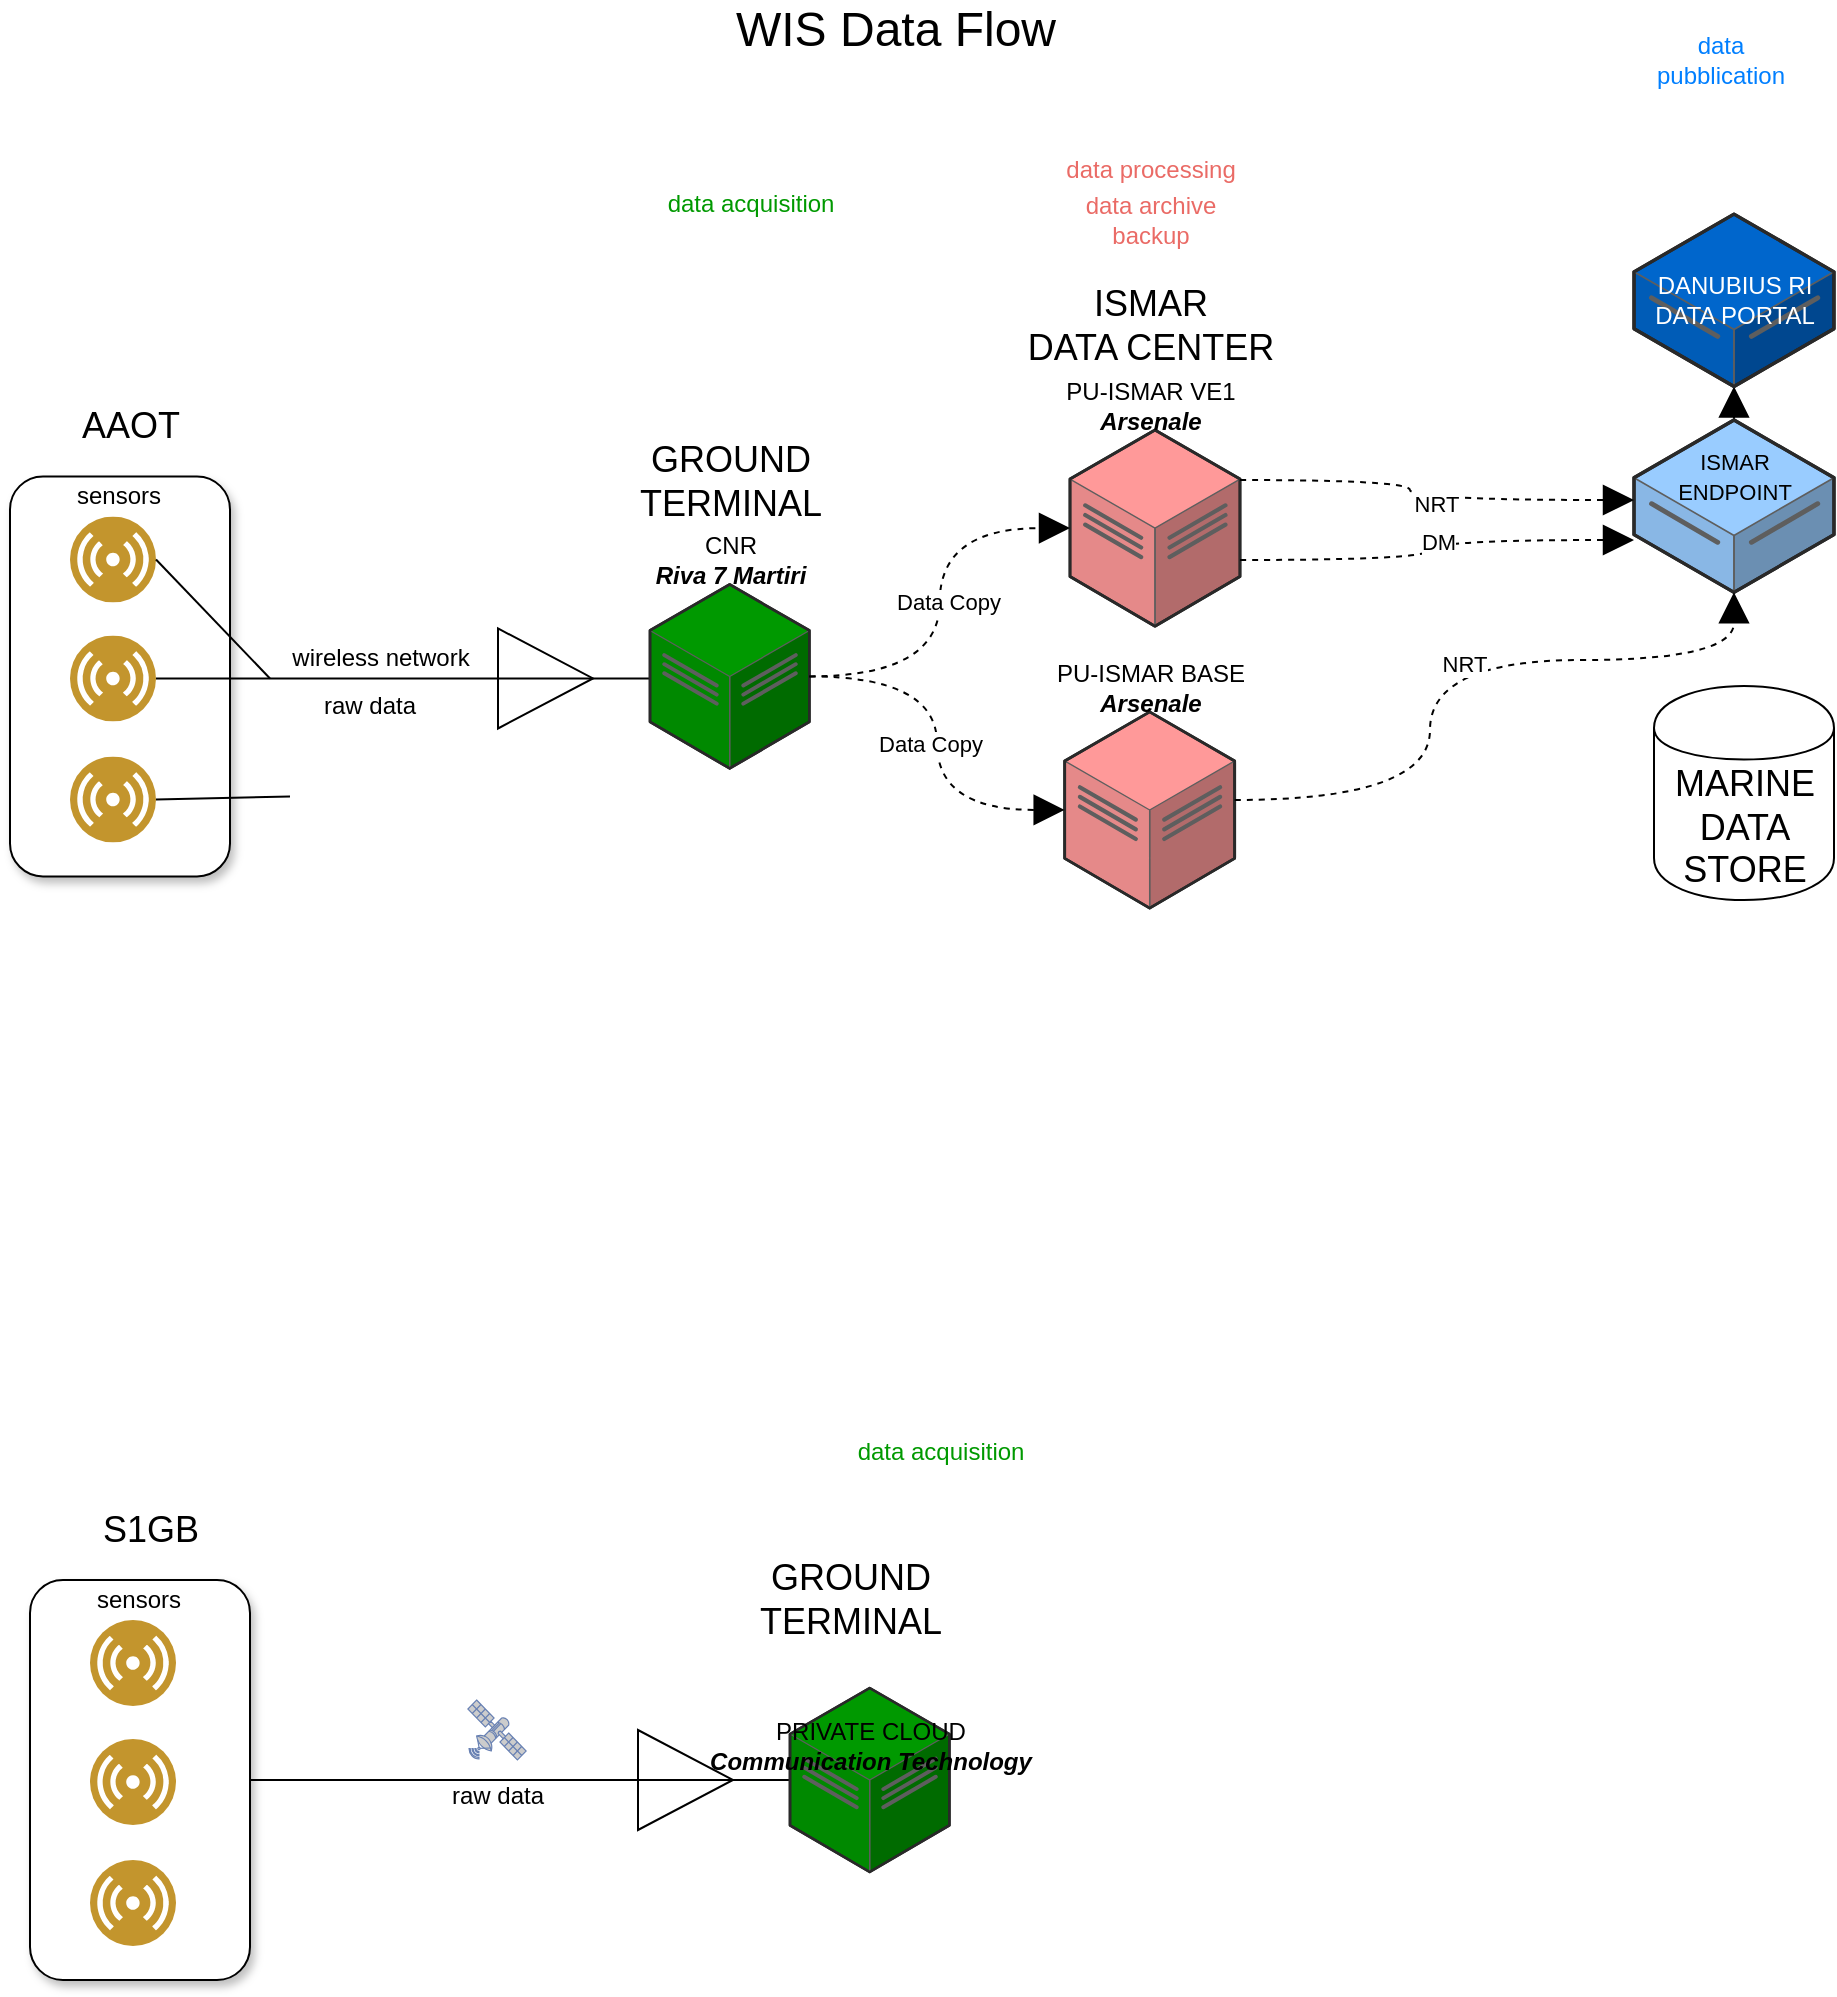 <mxfile version="24.2.5" type="github" pages="2">
  <diagram name="Page-1" id="Qp61fSCBs-3hiERJ9KBp">
    <mxGraphModel dx="1821" dy="902" grid="1" gridSize="10" guides="1" tooltips="1" connect="1" arrows="1" fold="1" page="1" pageScale="1" pageWidth="850" pageHeight="1100" math="0" shadow="0">
      <root>
        <mxCell id="0" />
        <mxCell id="1" parent="0" />
        <mxCell id="4pqSHZiRRKbDVlVAF1v4-14" value="" style="rounded=1;whiteSpace=wrap;html=1;fillColor=default;shadow=1;" parent="1" vertex="1">
          <mxGeometry x="-170" y="248.24" width="110" height="200" as="geometry" />
        </mxCell>
        <mxCell id="4pqSHZiRRKbDVlVAF1v4-1" value="&lt;font style=&quot;font-size: 24px;&quot;&gt;WIS Data Flow&lt;/font&gt;" style="text;strokeColor=none;align=center;fillColor=none;html=1;verticalAlign=middle;whiteSpace=wrap;rounded=0;" parent="1" vertex="1">
          <mxGeometry x="177.84" y="10" width="190" height="30" as="geometry" />
        </mxCell>
        <mxCell id="4pqSHZiRRKbDVlVAF1v4-2" value="" style="image;aspect=fixed;perimeter=ellipsePerimeter;html=1;align=center;shadow=0;dashed=0;fontColor=#4277BB;labelBackgroundColor=default;fontSize=12;spacingTop=3;image=img/lib/ibm/users/sensor.svg;fillColor=#426EFF;strokeColor=#3333FF;" parent="1" vertex="1">
          <mxGeometry x="-140" y="268.24" width="43" height="43" as="geometry" />
        </mxCell>
        <mxCell id="4pqSHZiRRKbDVlVAF1v4-5" value="" style="pointerEvents=1;verticalLabelPosition=bottom;shadow=0;dashed=0;align=center;html=1;verticalAlign=top;shape=mxgraph.electrical.miscellaneous.cable_termination" parent="1" vertex="1">
          <mxGeometry x="-40" y="324.24" width="190" height="50" as="geometry" />
        </mxCell>
        <mxCell id="4pqSHZiRRKbDVlVAF1v4-6" value="sensors" style="text;html=1;align=center;verticalAlign=middle;resizable=0;points=[];autosize=1;strokeColor=none;fillColor=none;" parent="1" vertex="1">
          <mxGeometry x="-151.5" y="243.24" width="70" height="30" as="geometry" />
        </mxCell>
        <mxCell id="4pqSHZiRRKbDVlVAF1v4-7" value="wireless network" style="text;html=1;align=center;verticalAlign=middle;resizable=0;points=[];autosize=1;strokeColor=none;fillColor=none;" parent="1" vertex="1">
          <mxGeometry x="-40" y="324.24" width="110" height="30" as="geometry" />
        </mxCell>
        <mxCell id="4pqSHZiRRKbDVlVAF1v4-8" value="" style="verticalLabelPosition=bottom;html=1;verticalAlign=top;strokeWidth=1;align=center;outlineConnect=0;dashed=0;outlineConnect=0;shape=mxgraph.aws3d.dataCenter;strokeColor=#5E5E5E;aspect=fixed;fillColor=#009900;" parent="1" vertex="1">
          <mxGeometry x="150" y="302.24" width="79.69" height="92" as="geometry" />
        </mxCell>
        <mxCell id="4pqSHZiRRKbDVlVAF1v4-11" value="" style="image;aspect=fixed;perimeter=ellipsePerimeter;html=1;align=center;shadow=0;dashed=0;fontColor=#4277BB;labelBackgroundColor=default;fontSize=12;spacingTop=3;image=img/lib/ibm/users/sensor.svg;fillColor=#A680B8;" parent="1" vertex="1">
          <mxGeometry x="-140" y="327.74" width="43" height="43" as="geometry" />
        </mxCell>
        <mxCell id="4pqSHZiRRKbDVlVAF1v4-12" value="" style="image;aspect=fixed;perimeter=ellipsePerimeter;html=1;align=center;shadow=0;dashed=0;fontColor=#4277BB;labelBackgroundColor=default;fontSize=12;spacingTop=3;image=img/lib/ibm/users/sensor.svg;fillColor=#A680B8;" parent="1" vertex="1">
          <mxGeometry x="-140" y="388.24" width="43" height="43" as="geometry" />
        </mxCell>
        <mxCell id="4pqSHZiRRKbDVlVAF1v4-15" value="&lt;div&gt;&lt;font style=&quot;font-size: 18px;&quot;&gt;&lt;span style=&quot;background-color: initial;&quot;&gt;AAOT&lt;/span&gt;&lt;/font&gt;&lt;/div&gt;" style="text;html=1;align=center;verticalAlign=middle;resizable=0;points=[];autosize=1;strokeColor=none;fillColor=none;fontStyle=0" parent="1" vertex="1">
          <mxGeometry x="-145" y="203.24" width="70" height="40" as="geometry" />
        </mxCell>
        <mxCell id="4pqSHZiRRKbDVlVAF1v4-16" value="&lt;font style=&quot;font-size: 18px;&quot;&gt;&lt;font style=&quot;&quot;&gt;GROUND&lt;/font&gt;&lt;/font&gt;&lt;div&gt;&lt;font style=&quot;font-size: 18px;&quot;&gt;&lt;span style=&quot;background-color: initial;&quot;&gt;TERMINAL&lt;/span&gt;&lt;/font&gt;&lt;/div&gt;" style="text;html=1;align=center;verticalAlign=middle;resizable=0;points=[];autosize=1;strokeColor=none;fillColor=none;" parent="1" vertex="1">
          <mxGeometry x="134.84" y="221.24" width="110" height="60" as="geometry" />
        </mxCell>
        <mxCell id="4pqSHZiRRKbDVlVAF1v4-17" value="" style="endArrow=none;html=1;rounded=0;exitX=1;exitY=0.5;exitDx=0;exitDy=0;entryX=0;entryY=0.5;entryDx=0;entryDy=0;entryPerimeter=0;" parent="1" source="4pqSHZiRRKbDVlVAF1v4-11" target="4pqSHZiRRKbDVlVAF1v4-5" edge="1">
          <mxGeometry width="50" height="50" relative="1" as="geometry">
            <mxPoint x="180" y="458.24" as="sourcePoint" />
            <mxPoint x="230" y="408.24" as="targetPoint" />
          </mxGeometry>
        </mxCell>
        <mxCell id="4pqSHZiRRKbDVlVAF1v4-18" value="" style="endArrow=none;html=1;rounded=0;exitX=1;exitY=0.5;exitDx=0;exitDy=0;entryX=0;entryY=0.5;entryDx=0;entryDy=0;entryPerimeter=0;" parent="1" source="4pqSHZiRRKbDVlVAF1v4-2" target="4pqSHZiRRKbDVlVAF1v4-5" edge="1">
          <mxGeometry width="50" height="50" relative="1" as="geometry">
            <mxPoint x="180" y="458.24" as="sourcePoint" />
            <mxPoint x="230" y="408.24" as="targetPoint" />
          </mxGeometry>
        </mxCell>
        <mxCell id="4pqSHZiRRKbDVlVAF1v4-19" value="" style="endArrow=none;html=1;rounded=0;exitX=1;exitY=0.5;exitDx=0;exitDy=0;" parent="1" source="4pqSHZiRRKbDVlVAF1v4-12" edge="1">
          <mxGeometry width="50" height="50" relative="1" as="geometry">
            <mxPoint x="180" y="458.24" as="sourcePoint" />
            <mxPoint x="-30" y="408.24" as="targetPoint" />
          </mxGeometry>
        </mxCell>
        <mxCell id="4pqSHZiRRKbDVlVAF1v4-21" value="CNR&lt;div&gt;&lt;b&gt;&lt;i&gt;Riva 7 Martiri&lt;br&gt;&lt;/i&gt;&lt;/b&gt;&lt;/div&gt;" style="text;html=1;align=center;verticalAlign=middle;resizable=0;points=[];autosize=1;strokeColor=none;fillColor=none;" parent="1" vertex="1">
          <mxGeometry x="139.84" y="269.74" width="100" height="40" as="geometry" />
        </mxCell>
        <mxCell id="4pqSHZiRRKbDVlVAF1v4-23" value="" style="verticalLabelPosition=bottom;html=1;verticalAlign=top;strokeWidth=1;align=center;outlineConnect=0;dashed=0;outlineConnect=0;shape=mxgraph.aws3d.dataCenter;strokeColor=#5E5E5E;aspect=fixed;fillColor=#FF9999;" parent="1" vertex="1">
          <mxGeometry x="360" y="225" width="85" height="98.11" as="geometry" />
        </mxCell>
        <mxCell id="4pqSHZiRRKbDVlVAF1v4-25" value="&lt;font style=&quot;font-size: 18px;&quot;&gt;&lt;font style=&quot;&quot;&gt;ISMAR&lt;/font&gt;&lt;/font&gt;&lt;div&gt;&lt;font style=&quot;font-size: 18px;&quot;&gt;&lt;span style=&quot;background-color: initial;&quot;&gt;DATA CENTER&lt;/span&gt;&lt;/font&gt;&lt;/div&gt;" style="text;html=1;align=center;verticalAlign=middle;resizable=0;points=[];autosize=1;strokeColor=none;fillColor=none;" parent="1" vertex="1">
          <mxGeometry x="324.84" y="143" width="150" height="60" as="geometry" />
        </mxCell>
        <mxCell id="4pqSHZiRRKbDVlVAF1v4-26" value="PU-ISMAR VE1&lt;br&gt;&lt;i&gt;&lt;b&gt;Arsenale&lt;/b&gt;&lt;/i&gt;" style="text;html=1;align=center;verticalAlign=middle;resizable=0;points=[];autosize=1;strokeColor=none;fillColor=none;" parent="1" vertex="1">
          <mxGeometry x="344.69" y="193" width="110" height="40" as="geometry" />
        </mxCell>
        <mxCell id="4pqSHZiRRKbDVlVAF1v4-28" value="&lt;font color=&quot;#009900&quot;&gt;data acquisition&lt;/font&gt;" style="text;html=1;align=center;verticalAlign=middle;resizable=0;points=[];autosize=1;strokeColor=none;fillColor=none;" parent="1" vertex="1">
          <mxGeometry x="144.84" y="97" width="110" height="30" as="geometry" />
        </mxCell>
        <mxCell id="4pqSHZiRRKbDVlVAF1v4-29" value="&lt;font color=&quot;#ea6b66&quot;&gt;data archive&lt;/font&gt;&lt;div&gt;&lt;span style=&quot;background-color: initial;&quot;&gt;&lt;font color=&quot;#ea6b66&quot;&gt;backup&lt;/font&gt;&lt;/span&gt;&lt;/div&gt;" style="text;html=1;align=center;verticalAlign=middle;resizable=0;points=[];autosize=1;strokeColor=none;fillColor=none;" parent="1" vertex="1">
          <mxGeometry x="354.84" y="100" width="90" height="40" as="geometry" />
        </mxCell>
        <mxCell id="iepFcFqsdsdjfFtBh1ew-10" value="" style="edgeStyle=orthogonalEdgeStyle;rounded=0;orthogonalLoop=1;jettySize=auto;html=1;dashed=1;strokeColor=default;align=center;verticalAlign=middle;fontFamily=Helvetica;fontSize=11;fontColor=default;labelBackgroundColor=default;endArrow=block;endFill=1;endSize=13;curved=1;" edge="1" parent="1" source="4pqSHZiRRKbDVlVAF1v4-31" target="q1Bn3hBCqwoTgKpazUaa-10">
          <mxGeometry relative="1" as="geometry" />
        </mxCell>
        <mxCell id="4pqSHZiRRKbDVlVAF1v4-31" value="" style="verticalLabelPosition=bottom;html=1;verticalAlign=top;strokeWidth=1;align=center;outlineConnect=0;dashed=0;outlineConnect=0;shape=mxgraph.aws3d.dataServer;strokeColor=#5E5E5E;aspect=fixed;fillColor=#99CCFF;noLabel=0;" parent="1" vertex="1">
          <mxGeometry x="642" y="220" width="100" height="86.18" as="geometry" />
        </mxCell>
        <mxCell id="4pqSHZiRRKbDVlVAF1v4-33" value="&lt;font style=&quot;font-size: 11px;&quot;&gt;ISMAR &lt;br&gt;ENDPOINT&lt;br&gt;&lt;/font&gt;" style="text;html=1;align=center;verticalAlign=middle;resizable=0;points=[];autosize=1;strokeColor=none;fillColor=none;" parent="1" vertex="1">
          <mxGeometry x="652" y="228" width="80" height="40" as="geometry" />
        </mxCell>
        <mxCell id="4pqSHZiRRKbDVlVAF1v4-57" value="&lt;font color=&quot;#007fff&quot;&gt;data&lt;/font&gt;&lt;div&gt;&lt;font color=&quot;#007fff&quot;&gt;pubblication&lt;/font&gt;&lt;/div&gt;" style="text;html=1;align=center;verticalAlign=middle;resizable=0;points=[];autosize=1;strokeColor=none;fillColor=none;" parent="1" vertex="1">
          <mxGeometry x="640" y="20" width="90" height="40" as="geometry" />
        </mxCell>
        <mxCell id="aEOgfYXyTeWv-xhQnnrg-3" value="&lt;font color=&quot;#ea6b66&quot;&gt;data processing&lt;/font&gt;" style="text;html=1;align=center;verticalAlign=middle;resizable=0;points=[];autosize=1;strokeColor=none;fillColor=none;" parent="1" vertex="1">
          <mxGeometry x="344.84" y="80" width="110" height="30" as="geometry" />
        </mxCell>
        <mxCell id="-9Asaq1sK7SZ5LfzFf3--5" value="raw data" style="text;html=1;align=center;verticalAlign=middle;whiteSpace=wrap;rounded=0;" parent="1" vertex="1">
          <mxGeometry x="-20" y="348.24" width="60" height="30" as="geometry" />
        </mxCell>
        <mxCell id="q1Bn3hBCqwoTgKpazUaa-1" value="" style="edgeStyle=orthogonalEdgeStyle;rounded=0;orthogonalLoop=1;jettySize=auto;html=1;entryX=0;entryY=0.5;entryDx=0;entryDy=0;entryPerimeter=0;endArrow=none;endFill=0;" edge="1" parent="1" source="a_T5Woryt3mhJ2GAgc-b-1" target="a_T5Woryt3mhJ2GAgc-b-8">
          <mxGeometry relative="1" as="geometry" />
        </mxCell>
        <mxCell id="a_T5Woryt3mhJ2GAgc-b-1" value="" style="rounded=1;whiteSpace=wrap;html=1;fillColor=default;shadow=1;" vertex="1" parent="1">
          <mxGeometry x="-160" y="800" width="110" height="200" as="geometry" />
        </mxCell>
        <mxCell id="a_T5Woryt3mhJ2GAgc-b-2" value="" style="image;aspect=fixed;perimeter=ellipsePerimeter;html=1;align=center;shadow=0;dashed=0;fontColor=#4277BB;labelBackgroundColor=default;fontSize=12;spacingTop=3;image=img/lib/ibm/users/sensor.svg;fillColor=#426EFF;strokeColor=#3333FF;" vertex="1" parent="1">
          <mxGeometry x="-130" y="820" width="43" height="43" as="geometry" />
        </mxCell>
        <mxCell id="a_T5Woryt3mhJ2GAgc-b-3" value="sensors" style="text;html=1;align=center;verticalAlign=middle;resizable=0;points=[];autosize=1;strokeColor=none;fillColor=none;" vertex="1" parent="1">
          <mxGeometry x="-141.5" y="795" width="70" height="30" as="geometry" />
        </mxCell>
        <mxCell id="a_T5Woryt3mhJ2GAgc-b-4" value="" style="image;aspect=fixed;perimeter=ellipsePerimeter;html=1;align=center;shadow=0;dashed=0;fontColor=#4277BB;labelBackgroundColor=default;fontSize=12;spacingTop=3;image=img/lib/ibm/users/sensor.svg;fillColor=#A680B8;" vertex="1" parent="1">
          <mxGeometry x="-130" y="879.5" width="43" height="43" as="geometry" />
        </mxCell>
        <mxCell id="a_T5Woryt3mhJ2GAgc-b-5" value="" style="image;aspect=fixed;perimeter=ellipsePerimeter;html=1;align=center;shadow=0;dashed=0;fontColor=#4277BB;labelBackgroundColor=default;fontSize=12;spacingTop=3;image=img/lib/ibm/users/sensor.svg;fillColor=#A680B8;" vertex="1" parent="1">
          <mxGeometry x="-130" y="940" width="43" height="43" as="geometry" />
        </mxCell>
        <mxCell id="a_T5Woryt3mhJ2GAgc-b-6" value="&lt;font style=&quot;font-size: 18px;&quot;&gt;&lt;span style=&quot;font-size: 18px;&quot;&gt;S1GB&lt;/span&gt;&lt;/font&gt;" style="text;html=1;align=center;verticalAlign=middle;resizable=0;points=[];autosize=1;strokeColor=none;fillColor=none;fontFamily=Helvetica;fontSize=18;fontColor=default;fontStyle=0" vertex="1" parent="1">
          <mxGeometry x="-135" y="755" width="70" height="40" as="geometry" />
        </mxCell>
        <mxCell id="a_T5Woryt3mhJ2GAgc-b-7" value="raw data" style="text;html=1;align=center;verticalAlign=middle;whiteSpace=wrap;rounded=0;" vertex="1" parent="1">
          <mxGeometry x="43.5" y="892.5" width="60" height="30" as="geometry" />
        </mxCell>
        <mxCell id="a_T5Woryt3mhJ2GAgc-b-8" value="" style="pointerEvents=1;verticalLabelPosition=bottom;shadow=0;dashed=0;align=center;html=1;verticalAlign=top;shape=mxgraph.electrical.miscellaneous.cable_termination" vertex="1" parent="1">
          <mxGeometry x="30" y="875" width="190" height="50" as="geometry" />
        </mxCell>
        <mxCell id="OyBNqoyi8HunE4hIohRq-1" value="" style="fontColor=#0066CC;verticalAlign=top;verticalLabelPosition=bottom;labelPosition=center;align=center;html=1;outlineConnect=0;fillColor=#CCCCCC;strokeColor=#6881B3;gradientColor=none;gradientDirection=north;strokeWidth=2;shape=mxgraph.networks.satellite;" vertex="1" parent="1">
          <mxGeometry x="58.93" y="860" width="29.15" height="30" as="geometry" />
        </mxCell>
        <mxCell id="q1Bn3hBCqwoTgKpazUaa-3" value="" style="verticalLabelPosition=bottom;html=1;verticalAlign=top;strokeWidth=1;align=center;outlineConnect=0;dashed=0;outlineConnect=0;shape=mxgraph.aws3d.dataCenter;strokeColor=#5E5E5E;aspect=fixed;fillColor=#009900;" vertex="1" parent="1">
          <mxGeometry x="220" y="854" width="79.69" height="92" as="geometry" />
        </mxCell>
        <mxCell id="q1Bn3hBCqwoTgKpazUaa-4" value="&lt;font style=&quot;font-size: 18px;&quot;&gt;&lt;font style=&quot;&quot;&gt;GROUND&lt;/font&gt;&lt;/font&gt;&lt;div&gt;&lt;font style=&quot;font-size: 18px;&quot;&gt;&lt;span style=&quot;background-color: initial;&quot;&gt;TERMINAL&lt;/span&gt;&lt;/font&gt;&lt;/div&gt;" style="text;html=1;align=center;verticalAlign=middle;resizable=0;points=[];autosize=1;strokeColor=none;fillColor=none;" vertex="1" parent="1">
          <mxGeometry x="194.84" y="780" width="110" height="60" as="geometry" />
        </mxCell>
        <mxCell id="q1Bn3hBCqwoTgKpazUaa-6" value="&lt;div&gt;PRIVATE CLOUD&lt;/div&gt;&lt;div&gt;&lt;b&gt;&lt;i&gt;Communication Technology&lt;/i&gt;&lt;/b&gt;&lt;br&gt;&lt;/div&gt;" style="text;html=1;align=center;verticalAlign=middle;resizable=0;points=[];autosize=1;strokeColor=none;fillColor=none;" vertex="1" parent="1">
          <mxGeometry x="169.84" y="863" width="180" height="40" as="geometry" />
        </mxCell>
        <mxCell id="q1Bn3hBCqwoTgKpazUaa-7" value="&lt;font color=&quot;#009900&quot;&gt;data acquisition&lt;/font&gt;" style="text;html=1;align=center;verticalAlign=middle;resizable=0;points=[];autosize=1;strokeColor=none;fillColor=none;" vertex="1" parent="1">
          <mxGeometry x="239.69" y="721" width="110" height="30" as="geometry" />
        </mxCell>
        <mxCell id="q1Bn3hBCqwoTgKpazUaa-10" value="" style="verticalLabelPosition=bottom;html=1;verticalAlign=top;strokeWidth=1;align=center;outlineConnect=0;dashed=0;outlineConnect=0;shape=mxgraph.aws3d.dataServer;strokeColor=#5E5E5E;aspect=fixed;fillColor=#0066CC;" vertex="1" parent="1">
          <mxGeometry x="642" y="117.05" width="100" height="86.19" as="geometry" />
        </mxCell>
        <mxCell id="q1Bn3hBCqwoTgKpazUaa-9" value="DANUBIUS RI&lt;br&gt;DATA PORTAL" style="text;html=1;align=center;verticalAlign=middle;resizable=0;points=[];autosize=1;strokeColor=none;fillColor=none;shadow=0;textShadow=0;labelBackgroundColor=none;labelBorderColor=none;fontColor=#FFFFFF;" vertex="1" parent="1">
          <mxGeometry x="642" y="140" width="100" height="40" as="geometry" />
        </mxCell>
        <mxCell id="iepFcFqsdsdjfFtBh1ew-1" value="" style="endArrow=block;dashed=1;html=1;rounded=0;endFill=1;endSize=13;edgeStyle=orthogonalEdgeStyle;curved=1;" edge="1" parent="1" source="4pqSHZiRRKbDVlVAF1v4-23" target="4pqSHZiRRKbDVlVAF1v4-31">
          <mxGeometry width="50" height="50" relative="1" as="geometry">
            <mxPoint x="465" y="390.5" as="sourcePoint" />
            <mxPoint x="555" y="469.5" as="targetPoint" />
            <Array as="points">
              <mxPoint x="530" y="250" />
              <mxPoint x="530" y="260" />
            </Array>
          </mxGeometry>
        </mxCell>
        <mxCell id="iepFcFqsdsdjfFtBh1ew-5" value="NRT" style="edgeLabel;html=1;align=center;verticalAlign=middle;resizable=0;points=[];" vertex="1" connectable="0" parent="iepFcFqsdsdjfFtBh1ew-1">
          <mxGeometry x="0.04" y="-2" relative="1" as="geometry">
            <mxPoint as="offset" />
          </mxGeometry>
        </mxCell>
        <mxCell id="iepFcFqsdsdjfFtBh1ew-7" value="" style="endArrow=block;dashed=1;html=1;rounded=0;endFill=1;endSize=13;edgeStyle=orthogonalEdgeStyle;curved=1;" edge="1" parent="1" source="4pqSHZiRRKbDVlVAF1v4-23" target="4pqSHZiRRKbDVlVAF1v4-31">
          <mxGeometry width="50" height="50" relative="1" as="geometry">
            <mxPoint x="450" y="270" as="sourcePoint" />
            <mxPoint x="652" y="280" as="targetPoint" />
            <Array as="points">
              <mxPoint x="540" y="290" />
              <mxPoint x="540" y="280" />
            </Array>
          </mxGeometry>
        </mxCell>
        <mxCell id="iepFcFqsdsdjfFtBh1ew-9" value="&lt;div&gt;DM&lt;/div&gt;" style="edgeLabel;html=1;align=center;verticalAlign=middle;resizable=0;points=[];" vertex="1" connectable="0" parent="iepFcFqsdsdjfFtBh1ew-7">
          <mxGeometry x="0.005" y="-4" relative="1" as="geometry">
            <mxPoint as="offset" />
          </mxGeometry>
        </mxCell>
        <mxCell id="iepFcFqsdsdjfFtBh1ew-11" value="" style="group" vertex="1" connectable="0" parent="1">
          <mxGeometry x="652" y="353" width="90" height="111.05" as="geometry" />
        </mxCell>
        <mxCell id="4pqSHZiRRKbDVlVAF1v4-44" value="" style="shape=cylinder;whiteSpace=wrap;html=1;boundedLbl=1;backgroundOutline=1;" parent="iepFcFqsdsdjfFtBh1ew-11" vertex="1">
          <mxGeometry width="90" height="107.05" as="geometry" />
        </mxCell>
        <mxCell id="4pqSHZiRRKbDVlVAF1v4-45" value="&lt;div&gt;&lt;font style=&quot;font-size: 18px;&quot;&gt;MARINE&lt;/font&gt;&lt;/div&gt;&lt;div&gt;&lt;font style=&quot;font-size: 18px;&quot;&gt;DATA&lt;/font&gt;&lt;/div&gt;&lt;div&gt;&lt;font style=&quot;font-size: 18px;&quot;&gt;STORE&lt;/font&gt;&lt;/div&gt;" style="text;html=1;align=center;verticalAlign=middle;resizable=0;points=[];autosize=1;strokeColor=none;fillColor=none;" parent="iepFcFqsdsdjfFtBh1ew-11" vertex="1">
          <mxGeometry y="31.05" width="90" height="80" as="geometry" />
        </mxCell>
        <mxCell id="iepFcFqsdsdjfFtBh1ew-13" value="" style="verticalLabelPosition=bottom;html=1;verticalAlign=top;strokeWidth=1;align=center;outlineConnect=0;dashed=0;outlineConnect=0;shape=mxgraph.aws3d.dataCenter;strokeColor=#5E5E5E;aspect=fixed;fillColor=#FF9999;" vertex="1" parent="1">
          <mxGeometry x="357.34" y="365.94" width="85" height="98.11" as="geometry" />
        </mxCell>
        <mxCell id="iepFcFqsdsdjfFtBh1ew-12" value="PU-ISMAR BASE&lt;br&gt;&lt;i&gt;&lt;b&gt;Arsenale&lt;/b&gt;&lt;/i&gt;" style="text;html=1;align=center;verticalAlign=middle;resizable=0;points=[];autosize=1;strokeColor=none;fillColor=none;" vertex="1" parent="1">
          <mxGeometry x="339.69" y="333.94" width="120" height="40" as="geometry" />
        </mxCell>
        <mxCell id="iepFcFqsdsdjfFtBh1ew-14" value="" style="endArrow=block;dashed=1;html=1;rounded=0;endFill=1;endSize=13;edgeStyle=orthogonalEdgeStyle;curved=1;" edge="1" parent="1" source="4pqSHZiRRKbDVlVAF1v4-8" target="4pqSHZiRRKbDVlVAF1v4-23">
          <mxGeometry width="50" height="50" relative="1" as="geometry">
            <mxPoint x="455" y="300" as="sourcePoint" />
            <mxPoint x="652" y="290" as="targetPoint" />
          </mxGeometry>
        </mxCell>
        <mxCell id="iepFcFqsdsdjfFtBh1ew-15" value="Data Copy" style="edgeLabel;html=1;align=center;verticalAlign=middle;resizable=0;points=[];" vertex="1" connectable="0" parent="iepFcFqsdsdjfFtBh1ew-14">
          <mxGeometry x="0.005" y="-4" relative="1" as="geometry">
            <mxPoint as="offset" />
          </mxGeometry>
        </mxCell>
        <mxCell id="iepFcFqsdsdjfFtBh1ew-16" value="" style="endArrow=block;dashed=1;html=1;rounded=0;endFill=1;endSize=13;edgeStyle=orthogonalEdgeStyle;curved=1;" edge="1" parent="1" source="iepFcFqsdsdjfFtBh1ew-13" target="4pqSHZiRRKbDVlVAF1v4-31">
          <mxGeometry width="50" height="50" relative="1" as="geometry">
            <mxPoint x="455" y="260" as="sourcePoint" />
            <mxPoint x="652" y="270" as="targetPoint" />
            <Array as="points">
              <mxPoint x="540" y="410" />
              <mxPoint x="540" y="340" />
              <mxPoint x="692" y="340" />
            </Array>
          </mxGeometry>
        </mxCell>
        <mxCell id="iepFcFqsdsdjfFtBh1ew-17" value="NRT" style="edgeLabel;html=1;align=center;verticalAlign=middle;resizable=0;points=[];" vertex="1" connectable="0" parent="iepFcFqsdsdjfFtBh1ew-16">
          <mxGeometry x="0.04" y="-2" relative="1" as="geometry">
            <mxPoint as="offset" />
          </mxGeometry>
        </mxCell>
        <mxCell id="iepFcFqsdsdjfFtBh1ew-18" value="" style="endArrow=block;dashed=1;html=1;rounded=0;endFill=1;endSize=13;edgeStyle=orthogonalEdgeStyle;curved=1;" edge="1" parent="1" source="4pqSHZiRRKbDVlVAF1v4-8" target="iepFcFqsdsdjfFtBh1ew-13">
          <mxGeometry width="50" height="50" relative="1" as="geometry">
            <mxPoint x="240" y="358" as="sourcePoint" />
            <mxPoint x="370" y="284" as="targetPoint" />
          </mxGeometry>
        </mxCell>
        <mxCell id="iepFcFqsdsdjfFtBh1ew-19" value="Data Copy" style="edgeLabel;html=1;align=center;verticalAlign=middle;resizable=0;points=[];" vertex="1" connectable="0" parent="iepFcFqsdsdjfFtBh1ew-18">
          <mxGeometry x="0.005" y="-4" relative="1" as="geometry">
            <mxPoint as="offset" />
          </mxGeometry>
        </mxCell>
      </root>
    </mxGraphModel>
  </diagram>
  <diagram id="vvxWp0gCG2OmDACOYuZ-" name="Pagina-2">
    <mxGraphModel dx="1603" dy="1082" grid="1" gridSize="10" guides="1" tooltips="1" connect="1" arrows="1" fold="1" page="1" pageScale="1" pageWidth="827" pageHeight="1169" math="0" shadow="0">
      <root>
        <mxCell id="0" />
        <mxCell id="1" parent="0" />
        <mxCell id="qUJujpzUpFT0ZEW0nbQm-2" value="&lt;b&gt;&lt;font style=&quot;font-size: 18px;&quot;&gt;Legend&lt;/font&gt;&lt;/b&gt;" style="text;html=1;align=center;verticalAlign=middle;whiteSpace=wrap;rounded=0;" parent="1" vertex="1">
          <mxGeometry x="32.5" y="10" width="60" height="30" as="geometry" />
        </mxCell>
        <mxCell id="blh9U4LSzaQfzrH51qhb-1" value="" style="image;aspect=fixed;perimeter=ellipsePerimeter;html=1;align=center;shadow=0;dashed=0;fontColor=#4277BB;labelBackgroundColor=default;fontSize=12;spacingTop=3;image=img/lib/ibm/users/sensor.svg;fillColor=#426EFF;strokeColor=#3333FF;" parent="1" vertex="1">
          <mxGeometry x="50.85" y="222" width="43" height="43" as="geometry" />
        </mxCell>
        <mxCell id="blh9U4LSzaQfzrH51qhb-2" value="Sensor" style="text;html=1;align=center;verticalAlign=middle;resizable=0;points=[];autosize=1;strokeColor=none;fillColor=none;" parent="1" vertex="1">
          <mxGeometry x="145" y="222" width="60" height="30" as="geometry" />
        </mxCell>
        <mxCell id="R7IfXeYZBCrH7mYcfu_O-1" value="" style="verticalLabelPosition=bottom;html=1;verticalAlign=top;strokeWidth=1;align=center;outlineConnect=0;dashed=0;outlineConnect=0;shape=mxgraph.aws3d.dataCenter;strokeColor=#5E5E5E;aspect=fixed;fillColor=#009900;" parent="1" vertex="1">
          <mxGeometry x="32.5" y="282" width="79.69" height="92" as="geometry" />
        </mxCell>
        <mxCell id="MzpVetzbMVdfSrjgV1Oj-1" value="" style="verticalLabelPosition=bottom;html=1;verticalAlign=top;strokeWidth=1;align=center;outlineConnect=0;dashed=0;outlineConnect=0;shape=mxgraph.aws3d.dataCenter;strokeColor=#5E5E5E;aspect=fixed;fillColor=#FF9999;" parent="1" vertex="1">
          <mxGeometry x="32.5" y="382" width="79.69" height="92" as="geometry" />
        </mxCell>
        <mxCell id="6HFweNIuQG9xlJXQWEaB-1" value="" style="verticalLabelPosition=bottom;html=1;verticalAlign=top;strokeWidth=1;align=center;outlineConnect=0;dashed=0;outlineConnect=0;shape=mxgraph.aws3d.dataServer;strokeColor=#5E5E5E;aspect=fixed;fillColor=#99CCFF;" parent="1" vertex="1">
          <mxGeometry x="32.5" y="482" width="80" height="68.95" as="geometry" />
        </mxCell>
        <mxCell id="6HFweNIuQG9xlJXQWEaB-2" value="" style="fontColor=#0066CC;verticalAlign=top;verticalLabelPosition=bottom;labelPosition=center;align=center;html=1;outlineConnect=0;fillColor=#CCCCCC;strokeColor=#6881B3;gradientColor=none;gradientDirection=north;strokeWidth=2;shape=mxgraph.networks.satellite;" parent="1" vertex="1">
          <mxGeometry x="52.35" y="670" width="29.15" height="30" as="geometry" />
        </mxCell>
        <mxCell id="bTpCMeQjLEl4jl8mEI4X-1" value="" style="shape=cylinder;whiteSpace=wrap;html=1;boundedLbl=1;backgroundOutline=1;" parent="1" vertex="1">
          <mxGeometry x="50.85" y="1000" width="49.15" height="60" as="geometry" />
        </mxCell>
        <mxCell id="jh-zK2yal1VLjSKurxgF-2" value="" style="rounded=1;whiteSpace=wrap;html=1;fillColor=default;shadow=1;" parent="1" vertex="1">
          <mxGeometry x="22.35" y="60" width="100" height="100" as="geometry" />
        </mxCell>
        <mxCell id="jh-zK2yal1VLjSKurxgF-4" value="Facility/data source (please insert the name)" style="text;html=1;align=center;verticalAlign=middle;resizable=0;points=[];autosize=1;strokeColor=none;fillColor=none;" parent="1" vertex="1">
          <mxGeometry x="140" y="95" width="260" height="30" as="geometry" />
        </mxCell>
        <mxCell id="jh-zK2yal1VLjSKurxgF-5" value="Ground segment&amp;nbsp; (if there is&amp;nbsp; specific name, please insert it)" style="text;html=1;align=center;verticalAlign=middle;resizable=0;points=[];autosize=1;strokeColor=none;fillColor=none;" parent="1" vertex="1">
          <mxGeometry x="145" y="300" width="340" height="30" as="geometry" />
        </mxCell>
        <mxCell id="jh-zK2yal1VLjSKurxgF-6" value="Data center/local archive (please insert thename)" style="text;html=1;align=center;verticalAlign=middle;resizable=0;points=[];autosize=1;strokeColor=none;fillColor=none;" parent="1" vertex="1">
          <mxGeometry x="155" y="420" width="280" height="30" as="geometry" />
        </mxCell>
        <mxCell id="jh-zK2yal1VLjSKurxgF-7" value="ERDDAP/THREADS (machine to machine). Please insert minimum info" style="text;html=1;align=center;verticalAlign=middle;resizable=0;points=[];autosize=1;strokeColor=none;fillColor=none;" parent="1" vertex="1">
          <mxGeometry x="160" y="501.47" width="400" height="30" as="geometry" />
        </mxCell>
        <mxCell id="jh-zK2yal1VLjSKurxgF-8" value="Transmission through satellite" style="text;html=1;align=center;verticalAlign=middle;resizable=0;points=[];autosize=1;strokeColor=none;fillColor=none;" parent="1" vertex="1">
          <mxGeometry x="165" y="690" width="180" height="30" as="geometry" />
        </mxCell>
        <mxCell id="jh-zK2yal1VLjSKurxgF-9" value="Marine Data Store" style="text;html=1;align=center;verticalAlign=middle;resizable=0;points=[];autosize=1;strokeColor=none;fillColor=none;" parent="1" vertex="1">
          <mxGeometry x="165" y="1015" width="120" height="30" as="geometry" />
        </mxCell>
        <mxCell id="IqCwcvdLtF8ToH1M-SmM-1" value="" style="verticalLabelPosition=bottom;html=1;verticalAlign=top;strokeWidth=1;align=center;outlineConnect=0;dashed=0;outlineConnect=0;shape=mxgraph.aws3d.dataServer;strokeColor=#5E5E5E;aspect=fixed;fillColor=#0066CC;" parent="1" vertex="1">
          <mxGeometry x="30.85" y="570" width="80" height="68.95" as="geometry" />
        </mxCell>
        <mxCell id="IqCwcvdLtF8ToH1M-SmM-2" value="Data portal/server (not machine to machine). Please insert minimum info" style="text;html=1;align=center;verticalAlign=middle;resizable=0;points=[];autosize=1;strokeColor=none;fillColor=none;" parent="1" vertex="1">
          <mxGeometry x="155" y="585" width="410" height="30" as="geometry" />
        </mxCell>
        <mxCell id="IqCwcvdLtF8ToH1M-SmM-3" value="" style="shape=mxgraph.signs.tech.cell_phone;html=1;pointerEvents=1;fillColor=#000000;strokeColor=none;verticalLabelPosition=bottom;verticalAlign=top;align=center;" parent="1" vertex="1">
          <mxGeometry x="57.93" y="750" width="12.07" height="28" as="geometry" />
        </mxCell>
        <mxCell id="IqCwcvdLtF8ToH1M-SmM-4" value="Transmission through telephone/GSM" style="text;html=1;align=center;verticalAlign=middle;resizable=0;points=[];autosize=1;strokeColor=none;fillColor=none;" parent="1" vertex="1">
          <mxGeometry x="159" y="780" width="230" height="30" as="geometry" />
        </mxCell>
        <mxCell id="7IolP2UbokMcHoUO21is-2" value="Transmission through cable&amp;nbsp;" style="text;html=1;align=center;verticalAlign=middle;resizable=0;points=[];autosize=1;strokeColor=none;fillColor=none;" parent="1" vertex="1">
          <mxGeometry x="165" y="840" width="170" height="30" as="geometry" />
        </mxCell>
        <mxCell id="RP-ixJN5NqliHIxumPwU-1" value="&lt;div style=&quot;text-align: left;&quot;&gt;&lt;span style=&quot;background-color: initial;&quot;&gt;NOTA.&amp;nbsp;&lt;/span&gt;&lt;/div&gt;&lt;div&gt;&lt;span style=&quot;background-color: initial;&quot;&gt;In caso siano necessari altri simboli per rappresentare il flusso dati, scegliere quelli più opportuni dal menù a sinistra&amp;nbsp; e inserirli nella legenda del data flow specifico&lt;/span&gt;&lt;br&gt;&lt;/div&gt;" style="text;html=1;align=center;verticalAlign=middle;resizable=0;points=[];autosize=1;strokeColor=none;fillColor=none;" parent="1" vertex="1">
          <mxGeometry x="50.85" y="1095" width="890" height="40" as="geometry" />
        </mxCell>
        <mxCell id="IiBNeeS6wPKNriuaZG7T-26" value="" style="shape=image;html=1;verticalAlign=top;verticalLabelPosition=bottom;labelBackgroundColor=#ffffff;imageAspect=0;aspect=fixed;image=https://cdn0.iconfinder.com/data/icons/phosphor-thin-vol-3/256/hand-pointing-thin-128.png" parent="1" vertex="1">
          <mxGeometry x="56.35" y="921" width="18" height="18" as="geometry" />
        </mxCell>
        <mxCell id="IiBNeeS6wPKNriuaZG7T-27" value="Manually downloaded data" style="text;html=1;align=center;verticalAlign=middle;resizable=0;points=[];autosize=1;strokeColor=none;fillColor=none;" parent="1" vertex="1">
          <mxGeometry x="160" y="938" width="170" height="30" as="geometry" />
        </mxCell>
        <mxCell id="snaQXOSLHZd2y2woPmhO-2" value="" style="pointerEvents=1;verticalLabelPosition=bottom;shadow=0;dashed=0;align=center;html=1;verticalAlign=top;shape=mxgraph.electrical.miscellaneous.cable_termination" parent="1" vertex="1">
          <mxGeometry x="40" y="690" width="90" height="30" as="geometry" />
        </mxCell>
        <mxCell id="snaQXOSLHZd2y2woPmhO-3" value="" style="pointerEvents=1;verticalLabelPosition=bottom;shadow=0;dashed=0;align=center;html=1;verticalAlign=top;shape=mxgraph.electrical.miscellaneous.cable_termination" parent="1" vertex="1">
          <mxGeometry x="40" y="770" width="90" height="30" as="geometry" />
        </mxCell>
        <mxCell id="snaQXOSLHZd2y2woPmhO-4" value="" style="pointerEvents=1;verticalLabelPosition=bottom;shadow=0;dashed=0;align=center;html=1;verticalAlign=top;shape=mxgraph.electrical.miscellaneous.cable_termination" parent="1" vertex="1">
          <mxGeometry x="40" y="840" width="90" height="30" as="geometry" />
        </mxCell>
        <mxCell id="snaQXOSLHZd2y2woPmhO-5" value="" style="pointerEvents=1;verticalLabelPosition=bottom;shadow=0;dashed=0;align=center;html=1;verticalAlign=top;shape=mxgraph.electrical.miscellaneous.cable_termination" parent="1" vertex="1">
          <mxGeometry x="40" y="930" width="90" height="30" as="geometry" />
        </mxCell>
      </root>
    </mxGraphModel>
  </diagram>
</mxfile>
